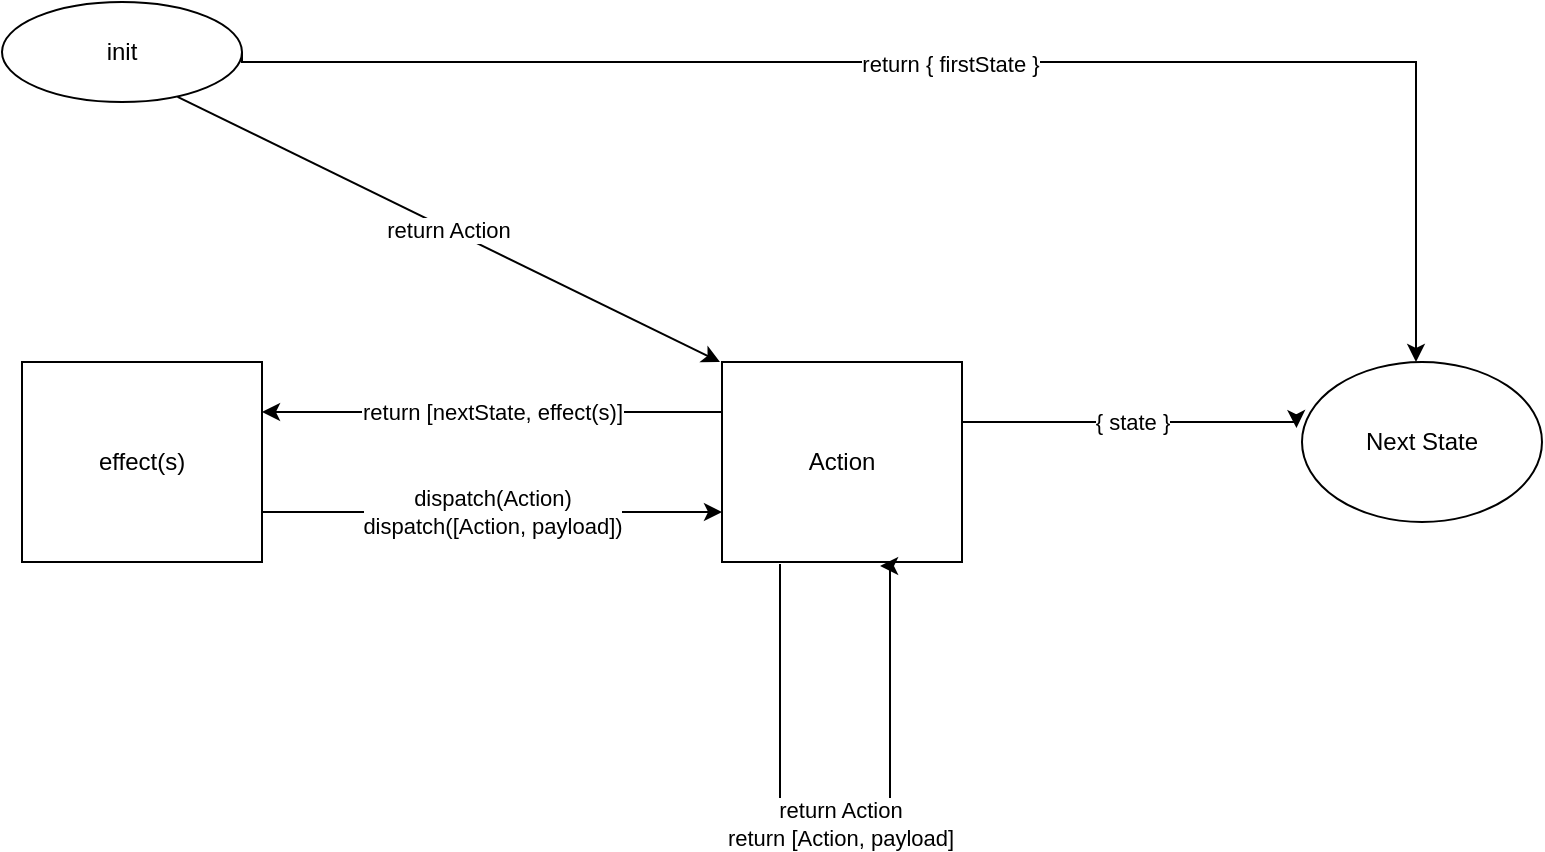 <mxfile version="16.6.1" type="github">
  <diagram name="Page-1" id="c7558073-3199-34d8-9f00-42111426c3f3">
    <mxGraphModel dx="1038" dy="635" grid="1" gridSize="10" guides="1" tooltips="1" connect="1" arrows="1" fold="1" page="1" pageScale="1" pageWidth="826" pageHeight="1169" background="none" math="0" shadow="0">
      <root>
        <mxCell id="0" />
        <mxCell id="1" parent="0" />
        <mxCell id="r2CEHBMajB01373GKRsO-96" value="init&lt;br&gt;" style="ellipse;whiteSpace=wrap;html=1;" vertex="1" parent="1">
          <mxGeometry x="10" y="150" width="120" height="50" as="geometry" />
        </mxCell>
        <mxCell id="r2CEHBMajB01373GKRsO-97" value="Action&lt;br&gt;" style="rounded=0;whiteSpace=wrap;html=1;" vertex="1" parent="1">
          <mxGeometry x="370" y="330" width="120" height="100" as="geometry" />
        </mxCell>
        <mxCell id="r2CEHBMajB01373GKRsO-98" value="Next State" style="ellipse;whiteSpace=wrap;html=1;" vertex="1" parent="1">
          <mxGeometry x="660" y="330" width="120" height="80" as="geometry" />
        </mxCell>
        <mxCell id="r2CEHBMajB01373GKRsO-103" value="r" style="edgeStyle=segmentEdgeStyle;endArrow=classic;html=1;rounded=0;exitX=1;exitY=0.5;exitDx=0;exitDy=0;entryX=0.5;entryY=0;entryDx=0;entryDy=0;" edge="1" parent="1" source="r2CEHBMajB01373GKRsO-96">
          <mxGeometry width="50" height="50" relative="1" as="geometry">
            <mxPoint x="207" y="195" as="sourcePoint" />
            <mxPoint x="717" y="330" as="targetPoint" />
            <Array as="points">
              <mxPoint x="130" y="180" />
              <mxPoint x="717" y="180" />
            </Array>
          </mxGeometry>
        </mxCell>
        <mxCell id="r2CEHBMajB01373GKRsO-105" value="return { firstState }" style="edgeLabel;html=1;align=center;verticalAlign=middle;resizable=0;points=[];" vertex="1" connectable="0" parent="r2CEHBMajB01373GKRsO-103">
          <mxGeometry x="0.041" y="-1" relative="1" as="geometry">
            <mxPoint x="-27" as="offset" />
          </mxGeometry>
        </mxCell>
        <mxCell id="r2CEHBMajB01373GKRsO-104" value="{ state }" style="edgeStyle=segmentEdgeStyle;endArrow=classic;html=1;rounded=0;entryX=-0.023;entryY=0.413;entryDx=0;entryDy=0;entryPerimeter=0;" edge="1" parent="1" target="r2CEHBMajB01373GKRsO-98">
          <mxGeometry width="50" height="50" relative="1" as="geometry">
            <mxPoint x="490" y="360" as="sourcePoint" />
            <mxPoint x="540" y="310" as="targetPoint" />
          </mxGeometry>
        </mxCell>
        <mxCell id="r2CEHBMajB01373GKRsO-107" value="return Action" style="endArrow=classic;html=1;rounded=0;exitX=0.74;exitY=0.948;exitDx=0;exitDy=0;exitPerimeter=0;entryX=0;entryY=0;entryDx=0;entryDy=0;" edge="1" parent="1">
          <mxGeometry width="50" height="50" relative="1" as="geometry">
            <mxPoint x="97.8" y="197.4" as="sourcePoint" />
            <mxPoint x="369" y="330" as="targetPoint" />
          </mxGeometry>
        </mxCell>
        <mxCell id="r2CEHBMajB01373GKRsO-109" value="effect(s)" style="rounded=0;whiteSpace=wrap;html=1;" vertex="1" parent="1">
          <mxGeometry x="20" y="330" width="120" height="100" as="geometry" />
        </mxCell>
        <mxCell id="r2CEHBMajB01373GKRsO-110" value="dispatch(Action)&lt;br&gt;dispatch([Action, payload])&lt;br&gt;" style="endArrow=classic;html=1;rounded=0;exitX=1;exitY=0.75;exitDx=0;exitDy=0;entryX=0;entryY=0.75;entryDx=0;entryDy=0;" edge="1" parent="1" source="r2CEHBMajB01373GKRsO-109" target="r2CEHBMajB01373GKRsO-97">
          <mxGeometry width="50" height="50" relative="1" as="geometry">
            <mxPoint x="390" y="370" as="sourcePoint" />
            <mxPoint x="440" y="320" as="targetPoint" />
          </mxGeometry>
        </mxCell>
        <mxCell id="r2CEHBMajB01373GKRsO-114" value="return [nextState, effect(s)]" style="endArrow=classic;html=1;rounded=0;exitX=0;exitY=0.25;exitDx=0;exitDy=0;entryX=1;entryY=0.25;entryDx=0;entryDy=0;" edge="1" parent="1" source="r2CEHBMajB01373GKRsO-97" target="r2CEHBMajB01373GKRsO-109">
          <mxGeometry width="50" height="50" relative="1" as="geometry">
            <mxPoint x="390" y="360" as="sourcePoint" />
            <mxPoint x="440" y="310" as="targetPoint" />
          </mxGeometry>
        </mxCell>
        <mxCell id="r2CEHBMajB01373GKRsO-117" value="return Action&lt;br&gt;return [Action, payload]" style="edgeStyle=segmentEdgeStyle;endArrow=classic;html=1;rounded=0;exitX=0.25;exitY=1;exitDx=0;exitDy=0;entryX=0.667;entryY=1.01;entryDx=0;entryDy=0;entryPerimeter=0;" edge="1" parent="1">
          <mxGeometry width="50" height="50" relative="1" as="geometry">
            <mxPoint x="399" y="431" as="sourcePoint" />
            <mxPoint x="449.04" y="432" as="targetPoint" />
            <Array as="points">
              <mxPoint x="399" y="561" />
              <mxPoint x="454" y="561" />
              <mxPoint x="454" y="432" />
            </Array>
          </mxGeometry>
        </mxCell>
      </root>
    </mxGraphModel>
  </diagram>
</mxfile>
